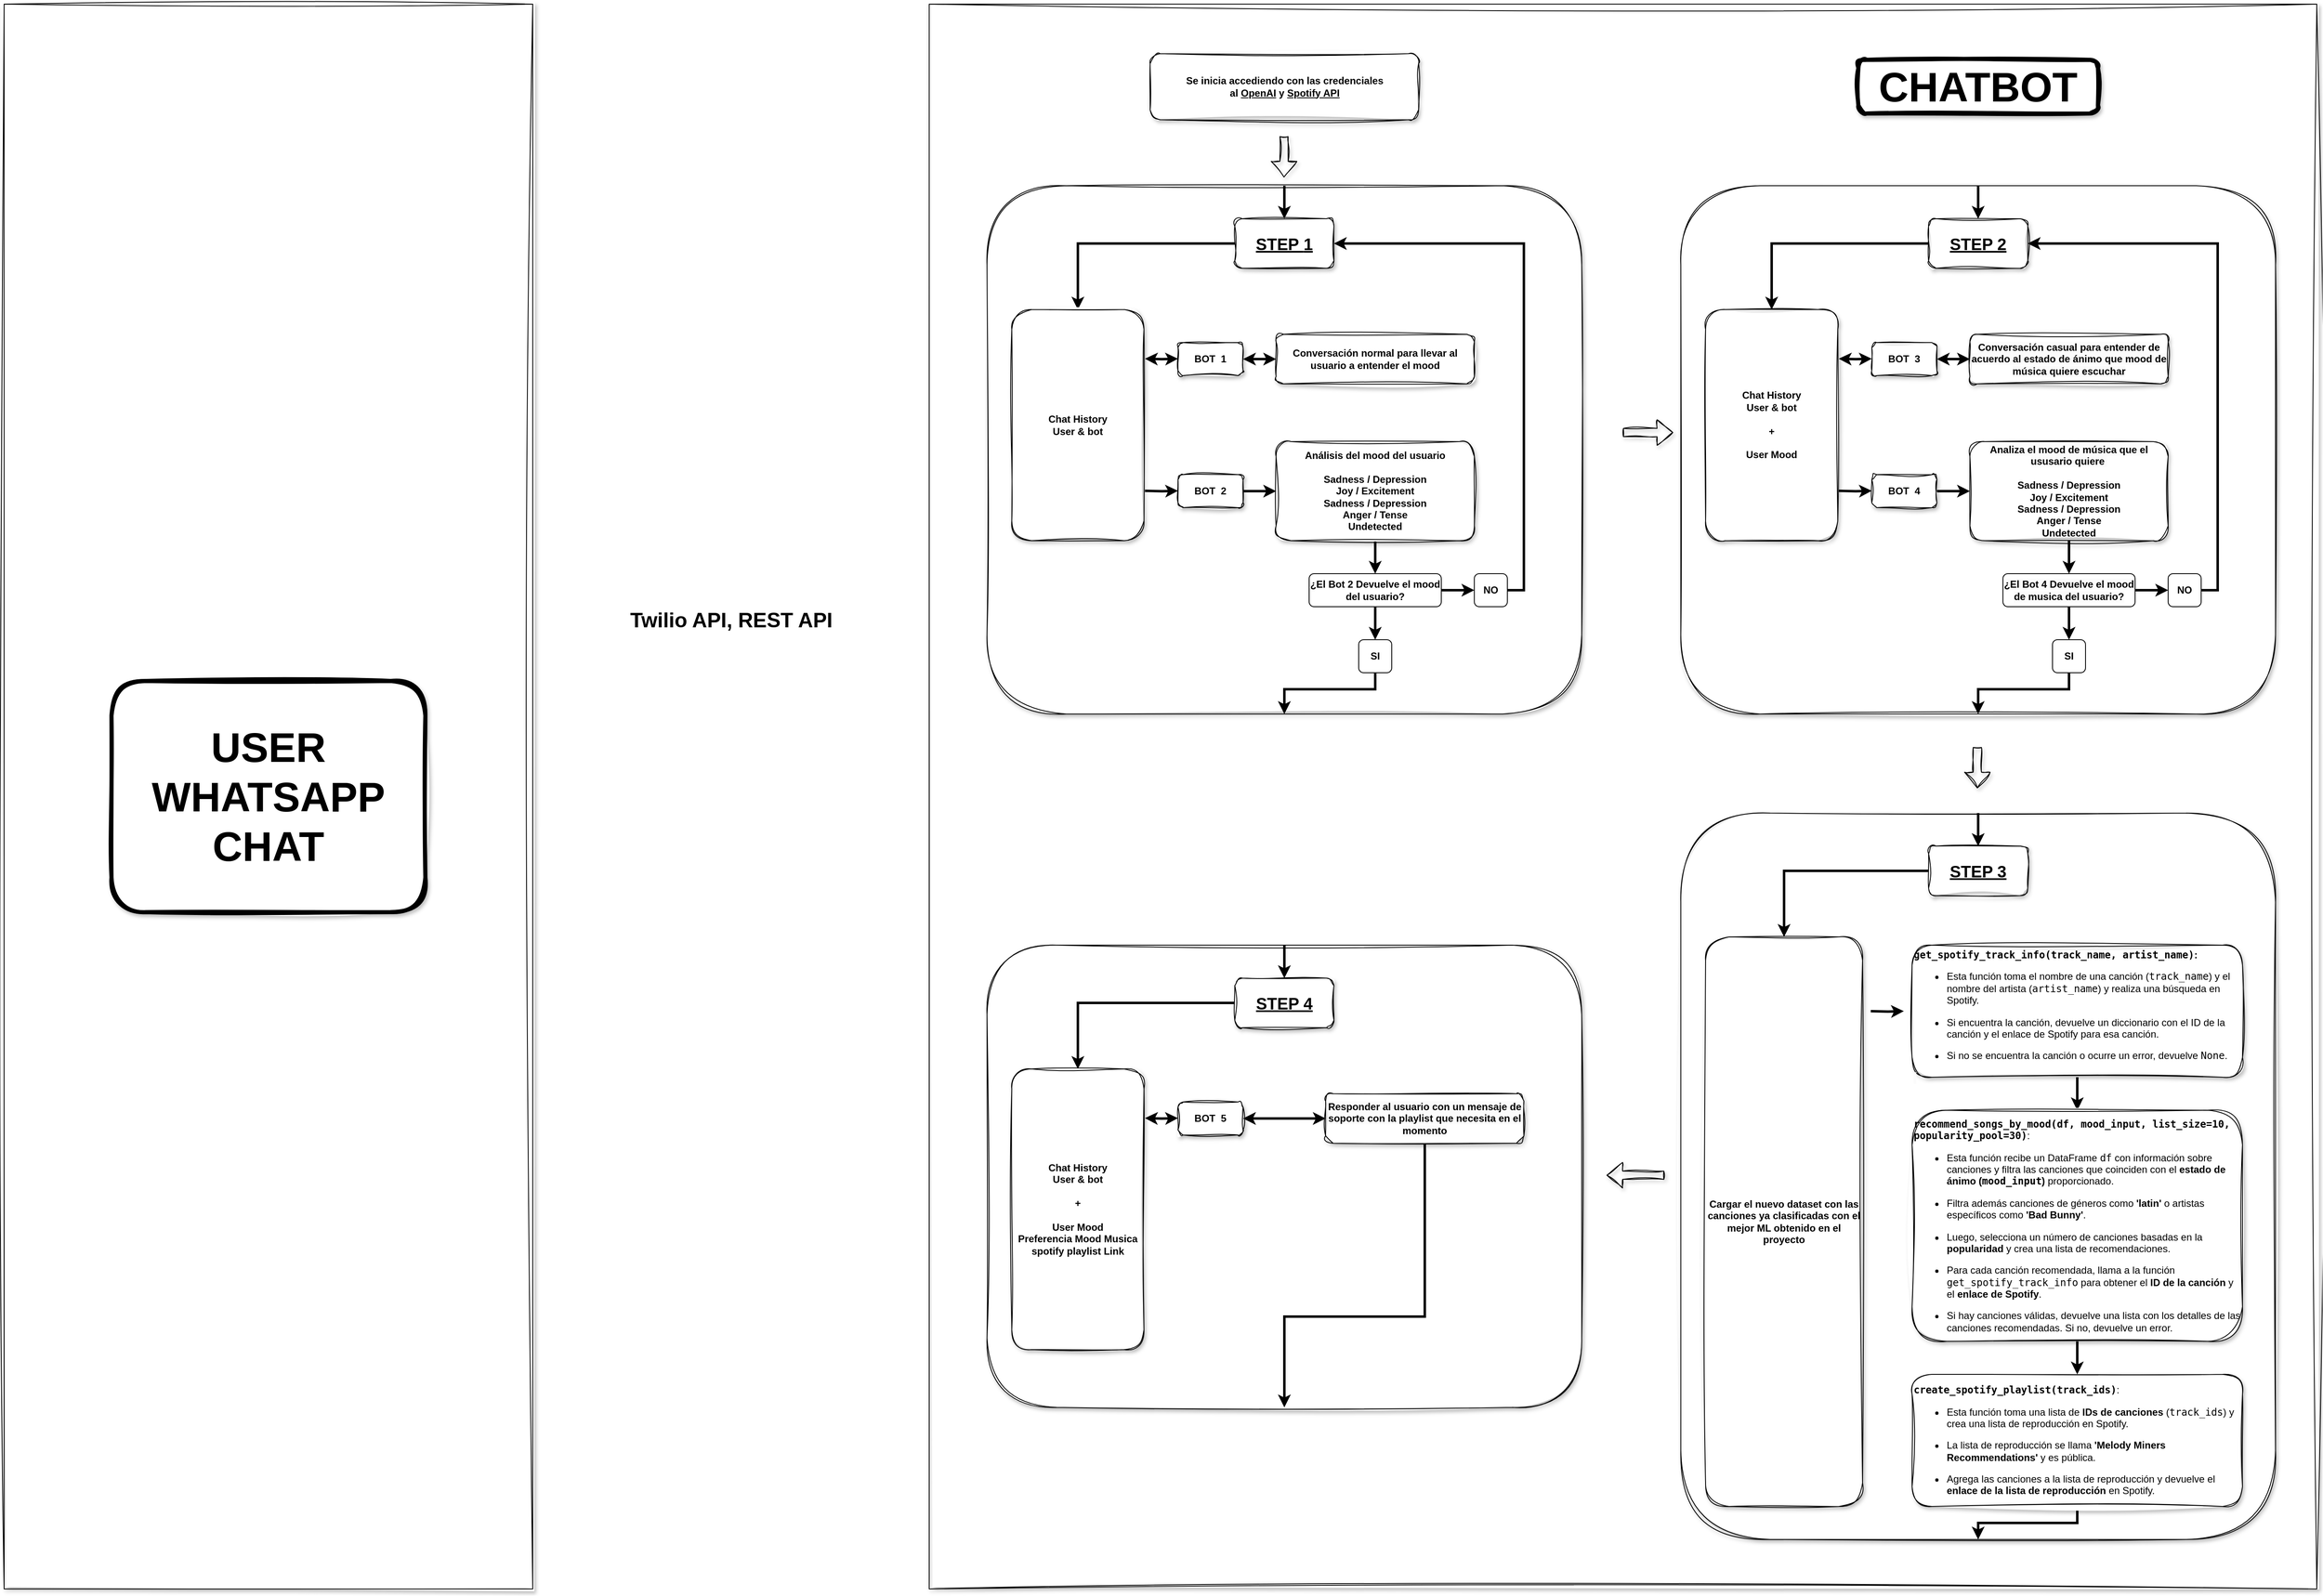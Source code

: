 <mxfile version="26.2.2">
  <diagram name="Pagina-1" id="wyN1VwN4pHTcWlXGs2FL">
    <mxGraphModel dx="5712" dy="3364" grid="1" gridSize="10" guides="1" tooltips="1" connect="1" arrows="1" fold="1" page="1" pageScale="1" pageWidth="3300" pageHeight="2339" math="0" shadow="0">
      <root>
        <mxCell id="0" />
        <mxCell id="1" parent="0" />
        <mxCell id="Ovf7T6jThl39e3ReQagI-115" value="" style="rounded=0;whiteSpace=wrap;html=1;sketch=1;curveFitting=1;jiggle=2;shadow=1;" vertex="1" parent="1">
          <mxGeometry x="1370" y="210" width="1680" height="1920" as="geometry" />
        </mxCell>
        <mxCell id="xM52XFp6zNSZbGLavdWg-8" value="&lt;b&gt;Se inicia accediendo con las credenciales al&amp;nbsp;&lt;u&gt;OpenAI&lt;/u&gt;&amp;nbsp;y&amp;nbsp;&lt;u&gt;Spotify API&lt;/u&gt;&lt;/b&gt;" style="rounded=1;whiteSpace=wrap;html=1;sketch=1;curveFitting=1;jiggle=2;shadow=1;" parent="1" vertex="1">
          <mxGeometry x="1637.5" y="270" width="325" height="80" as="geometry" />
        </mxCell>
        <mxCell id="-m_-jtp-lbjIBYHTF8Le-231" value="" style="rounded=1;whiteSpace=wrap;html=1;sketch=1;curveFitting=1;jiggle=2;shadow=1;" parent="1" vertex="1">
          <mxGeometry x="1440" y="430" width="720" height="640" as="geometry" />
        </mxCell>
        <mxCell id="-m_-jtp-lbjIBYHTF8Le-232" style="edgeStyle=orthogonalEdgeStyle;rounded=0;orthogonalLoop=1;jettySize=auto;html=1;exitX=0.5;exitY=1;exitDx=0;exitDy=0;" parent="1" edge="1">
          <mxGeometry relative="1" as="geometry">
            <mxPoint x="1937.5" y="792.5" as="sourcePoint" />
            <mxPoint x="1937.5" y="792.5" as="targetPoint" />
          </mxGeometry>
        </mxCell>
        <mxCell id="Ovf7T6jThl39e3ReQagI-15" style="edgeStyle=orthogonalEdgeStyle;rounded=0;orthogonalLoop=1;jettySize=auto;html=1;exitX=0;exitY=0.5;exitDx=0;exitDy=0;strokeWidth=3;" edge="1" parent="1" source="-m_-jtp-lbjIBYHTF8Le-236" target="-m_-jtp-lbjIBYHTF8Le-243">
          <mxGeometry relative="1" as="geometry" />
        </mxCell>
        <mxCell id="-m_-jtp-lbjIBYHTF8Le-236" value="&lt;font style=&quot;font-size: 20px;&quot;&gt;&lt;u&gt;&lt;b style=&quot;&quot;&gt;STEP&amp;nbsp;&lt;/b&gt;&lt;b style=&quot;background-color: transparent; color: light-dark(rgb(0, 0, 0), rgb(255, 255, 255));&quot;&gt;1&lt;/b&gt;&lt;/u&gt;&lt;/font&gt;" style="rounded=1;whiteSpace=wrap;html=1;shadow=1;sketch=1;curveFitting=1;jiggle=2;" parent="1" vertex="1">
          <mxGeometry x="1740" y="470" width="120" height="60" as="geometry" />
        </mxCell>
        <mxCell id="-m_-jtp-lbjIBYHTF8Le-237" value="&lt;b&gt;Conversación normal para llevar al usuario a entender el mood&lt;/b&gt;" style="rounded=1;whiteSpace=wrap;html=1;shadow=1;sketch=1;curveFitting=1;jiggle=2;" parent="1" vertex="1">
          <mxGeometry x="1790" y="610" width="240" height="60" as="geometry" />
        </mxCell>
        <mxCell id="Ovf7T6jThl39e3ReQagI-13" style="edgeStyle=orthogonalEdgeStyle;rounded=0;orthogonalLoop=1;jettySize=auto;html=1;exitX=0.5;exitY=1;exitDx=0;exitDy=0;entryX=0.5;entryY=0;entryDx=0;entryDy=0;strokeWidth=3;" edge="1" parent="1" source="-m_-jtp-lbjIBYHTF8Le-239" target="-m_-jtp-lbjIBYHTF8Le-257">
          <mxGeometry relative="1" as="geometry" />
        </mxCell>
        <mxCell id="-m_-jtp-lbjIBYHTF8Le-239" value="&lt;div style=&quot;&quot;&gt;&lt;b style=&quot;background-color: transparent; color: light-dark(rgb(0, 0, 0), rgb(255, 255, 255));&quot;&gt;Análisis del mood del usuario&lt;/b&gt;&lt;/div&gt;&lt;div style=&quot;&quot;&gt;&lt;b style=&quot;background-color: transparent; color: light-dark(rgb(0, 0, 0), rgb(255, 255, 255));&quot;&gt;&lt;br&gt;&lt;/b&gt;&lt;/div&gt;&lt;b style=&quot;background-color: transparent; color: light-dark(rgb(0, 0, 0), rgb(255, 255, 255));&quot;&gt;&lt;div style=&quot;&quot;&gt;&lt;b style=&quot;background-color: transparent; color: light-dark(rgb(0, 0, 0), rgb(255, 255, 255));&quot;&gt;Sadness / Depression&lt;/b&gt;&lt;br&gt;&lt;b style=&quot;background-color: transparent; color: light-dark(rgb(0, 0, 0), rgb(255, 255, 255));&quot;&gt;Joy / Excitement&lt;/b&gt;&lt;br&gt;&lt;b style=&quot;background-color: transparent; color: light-dark(rgb(0, 0, 0), rgb(255, 255, 255));&quot;&gt;Sadness / Depression&lt;/b&gt;&lt;br&gt;&lt;b style=&quot;background-color: transparent; color: light-dark(rgb(0, 0, 0), rgb(255, 255, 255));&quot;&gt;Anger / Tense&lt;/b&gt;&lt;br&gt;&lt;b style=&quot;background-color: transparent; color: light-dark(rgb(0, 0, 0), rgb(255, 255, 255));&quot;&gt;Undetected&lt;/b&gt;&lt;/div&gt;&lt;/b&gt;" style="rounded=1;whiteSpace=wrap;html=1;shadow=1;sketch=1;curveFitting=1;jiggle=2;align=center;" parent="1" vertex="1">
          <mxGeometry x="1790" y="740" width="240" height="120" as="geometry" />
        </mxCell>
        <mxCell id="-m_-jtp-lbjIBYHTF8Le-243" value="&lt;b&gt;Chat History&lt;br&gt;User &amp;amp; bot&lt;/b&gt;" style="rounded=1;whiteSpace=wrap;html=1;shadow=1;sketch=1;curveFitting=1;jiggle=2;" parent="1" vertex="1">
          <mxGeometry x="1470" y="580" width="160" height="280" as="geometry" />
        </mxCell>
        <mxCell id="Ovf7T6jThl39e3ReQagI-23" style="edgeStyle=orthogonalEdgeStyle;rounded=0;orthogonalLoop=1;jettySize=auto;html=1;exitX=0.5;exitY=1;exitDx=0;exitDy=0;strokeWidth=3;" edge="1" parent="1" source="-m_-jtp-lbjIBYHTF8Le-249" target="-m_-jtp-lbjIBYHTF8Le-231">
          <mxGeometry relative="1" as="geometry" />
        </mxCell>
        <mxCell id="-m_-jtp-lbjIBYHTF8Le-249" value="&lt;b&gt;SI&lt;/b&gt;" style="rounded=1;whiteSpace=wrap;html=1;" parent="1" vertex="1">
          <mxGeometry x="1890" y="980" width="40" height="40" as="geometry" />
        </mxCell>
        <mxCell id="Ovf7T6jThl39e3ReQagI-8" style="edgeStyle=orthogonalEdgeStyle;rounded=0;orthogonalLoop=1;jettySize=auto;html=1;exitX=1;exitY=0.5;exitDx=0;exitDy=0;entryX=0;entryY=0.5;entryDx=0;entryDy=0;strokeWidth=3;startArrow=classic;startFill=1;" edge="1" parent="1" source="-m_-jtp-lbjIBYHTF8Le-251" target="-m_-jtp-lbjIBYHTF8Le-237">
          <mxGeometry relative="1" as="geometry" />
        </mxCell>
        <mxCell id="-m_-jtp-lbjIBYHTF8Le-251" value="&lt;b&gt;BOT&amp;nbsp;&amp;nbsp;&lt;/b&gt;&lt;b style=&quot;background-color: transparent; color: light-dark(rgb(0, 0, 0), rgb(255, 255, 255));&quot;&gt;1&lt;/b&gt;" style="rounded=1;whiteSpace=wrap;html=1;shadow=1;sketch=1;curveFitting=1;jiggle=2;" parent="1" vertex="1">
          <mxGeometry x="1671.25" y="620" width="78.75" height="40" as="geometry" />
        </mxCell>
        <mxCell id="Ovf7T6jThl39e3ReQagI-14" style="edgeStyle=orthogonalEdgeStyle;rounded=0;orthogonalLoop=1;jettySize=auto;html=1;exitX=0.5;exitY=1;exitDx=0;exitDy=0;entryX=0.5;entryY=0;entryDx=0;entryDy=0;strokeWidth=3;" edge="1" parent="1" source="-m_-jtp-lbjIBYHTF8Le-257" target="-m_-jtp-lbjIBYHTF8Le-249">
          <mxGeometry relative="1" as="geometry" />
        </mxCell>
        <mxCell id="Ovf7T6jThl39e3ReQagI-17" style="edgeStyle=orthogonalEdgeStyle;rounded=0;orthogonalLoop=1;jettySize=auto;html=1;exitX=1;exitY=0.5;exitDx=0;exitDy=0;entryX=0;entryY=0.5;entryDx=0;entryDy=0;strokeWidth=3;" edge="1" parent="1" source="-m_-jtp-lbjIBYHTF8Le-257" target="Ovf7T6jThl39e3ReQagI-16">
          <mxGeometry relative="1" as="geometry" />
        </mxCell>
        <mxCell id="-m_-jtp-lbjIBYHTF8Le-257" value="&lt;b&gt;¿El Bot 2 Devuelve el mood del usuario?&lt;/b&gt;" style="rounded=1;whiteSpace=wrap;html=1;" parent="1" vertex="1">
          <mxGeometry x="1830" y="900" width="160" height="40" as="geometry" />
        </mxCell>
        <mxCell id="-m_-jtp-lbjIBYHTF8Le-260" style="edgeStyle=orthogonalEdgeStyle;rounded=0;orthogonalLoop=1;jettySize=auto;html=1;exitX=0.5;exitY=1;exitDx=0;exitDy=0;" parent="1" source="-m_-jtp-lbjIBYHTF8Le-257" target="-m_-jtp-lbjIBYHTF8Le-257" edge="1">
          <mxGeometry relative="1" as="geometry" />
        </mxCell>
        <mxCell id="Ovf7T6jThl39e3ReQagI-1" value="" style="shape=flexArrow;endArrow=classic;html=1;rounded=0;sketch=1;curveFitting=1;jiggle=2;shadow=1;" edge="1" parent="1">
          <mxGeometry width="50" height="50" relative="1" as="geometry">
            <mxPoint x="2260" y="1628.75" as="sourcePoint" />
            <mxPoint x="2190" y="1628.75" as="targetPoint" />
          </mxGeometry>
        </mxCell>
        <mxCell id="Ovf7T6jThl39e3ReQagI-9" style="edgeStyle=orthogonalEdgeStyle;rounded=0;orthogonalLoop=1;jettySize=auto;html=1;exitX=1;exitY=0.5;exitDx=0;exitDy=0;entryX=0;entryY=0.5;entryDx=0;entryDy=0;strokeWidth=3;" edge="1" parent="1" source="Ovf7T6jThl39e3ReQagI-6" target="-m_-jtp-lbjIBYHTF8Le-239">
          <mxGeometry relative="1" as="geometry" />
        </mxCell>
        <mxCell id="Ovf7T6jThl39e3ReQagI-6" value="&lt;b&gt;BOT&amp;nbsp; 2&lt;/b&gt;" style="rounded=1;whiteSpace=wrap;html=1;shadow=1;sketch=1;curveFitting=1;jiggle=2;" vertex="1" parent="1">
          <mxGeometry x="1671.25" y="780" width="78.75" height="40" as="geometry" />
        </mxCell>
        <mxCell id="Ovf7T6jThl39e3ReQagI-11" style="edgeStyle=orthogonalEdgeStyle;rounded=0;orthogonalLoop=1;jettySize=auto;html=1;exitX=1;exitY=0.5;exitDx=0;exitDy=0;entryX=0;entryY=0.5;entryDx=0;entryDy=0;strokeWidth=3;startArrow=classic;startFill=1;" edge="1" parent="1">
          <mxGeometry relative="1" as="geometry">
            <mxPoint x="1631.25" y="639.57" as="sourcePoint" />
            <mxPoint x="1671.25" y="639.57" as="targetPoint" />
          </mxGeometry>
        </mxCell>
        <mxCell id="Ovf7T6jThl39e3ReQagI-12" style="edgeStyle=orthogonalEdgeStyle;rounded=0;orthogonalLoop=1;jettySize=auto;html=1;exitX=1;exitY=0.5;exitDx=0;exitDy=0;entryX=0;entryY=0.5;entryDx=0;entryDy=0;strokeWidth=3;" edge="1" parent="1">
          <mxGeometry relative="1" as="geometry">
            <mxPoint x="1631.25" y="799.57" as="sourcePoint" />
            <mxPoint x="1671.25" y="799.57" as="targetPoint" />
          </mxGeometry>
        </mxCell>
        <mxCell id="Ovf7T6jThl39e3ReQagI-18" style="edgeStyle=orthogonalEdgeStyle;rounded=0;orthogonalLoop=1;jettySize=auto;html=1;exitX=1;exitY=0.5;exitDx=0;exitDy=0;entryX=1;entryY=0.5;entryDx=0;entryDy=0;strokeWidth=3;" edge="1" parent="1" source="Ovf7T6jThl39e3ReQagI-16" target="-m_-jtp-lbjIBYHTF8Le-236">
          <mxGeometry relative="1" as="geometry" />
        </mxCell>
        <mxCell id="Ovf7T6jThl39e3ReQagI-16" value="&lt;b&gt;NO&lt;/b&gt;" style="rounded=1;whiteSpace=wrap;html=1;" vertex="1" parent="1">
          <mxGeometry x="2030" y="900" width="40" height="40" as="geometry" />
        </mxCell>
        <mxCell id="Ovf7T6jThl39e3ReQagI-19" value="" style="shape=flexArrow;endArrow=classic;html=1;rounded=0;sketch=1;curveFitting=1;jiggle=2;shadow=1;" edge="1" parent="1">
          <mxGeometry width="50" height="50" relative="1" as="geometry">
            <mxPoint x="1799.57" y="370" as="sourcePoint" />
            <mxPoint x="1799.57" y="420" as="targetPoint" />
          </mxGeometry>
        </mxCell>
        <mxCell id="Ovf7T6jThl39e3ReQagI-24" style="edgeStyle=orthogonalEdgeStyle;rounded=0;orthogonalLoop=1;jettySize=auto;html=1;exitX=0.5;exitY=0;exitDx=0;exitDy=0;entryX=0.5;entryY=0;entryDx=0;entryDy=0;strokeWidth=3;" edge="1" parent="1" source="-m_-jtp-lbjIBYHTF8Le-231" target="-m_-jtp-lbjIBYHTF8Le-236">
          <mxGeometry relative="1" as="geometry" />
        </mxCell>
        <mxCell id="Ovf7T6jThl39e3ReQagI-25" value="" style="rounded=1;whiteSpace=wrap;html=1;sketch=1;curveFitting=1;jiggle=2;shadow=1;" vertex="1" parent="1">
          <mxGeometry x="2280" y="430" width="720" height="640" as="geometry" />
        </mxCell>
        <mxCell id="Ovf7T6jThl39e3ReQagI-26" style="edgeStyle=orthogonalEdgeStyle;rounded=0;orthogonalLoop=1;jettySize=auto;html=1;exitX=0.5;exitY=1;exitDx=0;exitDy=0;" edge="1" parent="1">
          <mxGeometry relative="1" as="geometry">
            <mxPoint x="2777.5" y="792.5" as="sourcePoint" />
            <mxPoint x="2777.5" y="792.5" as="targetPoint" />
          </mxGeometry>
        </mxCell>
        <mxCell id="Ovf7T6jThl39e3ReQagI-27" style="edgeStyle=orthogonalEdgeStyle;rounded=0;orthogonalLoop=1;jettySize=auto;html=1;exitX=0;exitY=0.5;exitDx=0;exitDy=0;strokeWidth=3;" edge="1" parent="1" source="Ovf7T6jThl39e3ReQagI-28" target="Ovf7T6jThl39e3ReQagI-32">
          <mxGeometry relative="1" as="geometry" />
        </mxCell>
        <mxCell id="Ovf7T6jThl39e3ReQagI-28" value="&lt;font style=&quot;font-size: 20px;&quot;&gt;&lt;u&gt;&lt;b style=&quot;&quot;&gt;STEP 2&lt;/b&gt;&lt;/u&gt;&lt;/font&gt;" style="rounded=1;whiteSpace=wrap;html=1;shadow=1;sketch=1;curveFitting=1;jiggle=2;" vertex="1" parent="1">
          <mxGeometry x="2580" y="470" width="120" height="60" as="geometry" />
        </mxCell>
        <mxCell id="Ovf7T6jThl39e3ReQagI-29" value="&lt;b style=&quot;background-color: rgb(251, 251, 251);&quot;&gt;Conversación casual para entender de acuerdo al estado de ánimo que mood de música quiere escuchar&lt;/b&gt;" style="rounded=1;whiteSpace=wrap;html=1;shadow=1;sketch=1;curveFitting=1;jiggle=2;" vertex="1" parent="1">
          <mxGeometry x="2630" y="610" width="240" height="60" as="geometry" />
        </mxCell>
        <mxCell id="Ovf7T6jThl39e3ReQagI-30" style="edgeStyle=orthogonalEdgeStyle;rounded=0;orthogonalLoop=1;jettySize=auto;html=1;exitX=0.5;exitY=1;exitDx=0;exitDy=0;entryX=0.5;entryY=0;entryDx=0;entryDy=0;strokeWidth=3;" edge="1" parent="1" source="Ovf7T6jThl39e3ReQagI-31" target="Ovf7T6jThl39e3ReQagI-39">
          <mxGeometry relative="1" as="geometry" />
        </mxCell>
        <mxCell id="Ovf7T6jThl39e3ReQagI-31" value="&lt;div style=&quot;&quot;&gt;&lt;b style=&quot;background-color: rgb(251, 251, 251);&quot;&gt;Analiza el mood de música que el ususario quiere&amp;nbsp;&lt;/b&gt;&lt;/div&gt;&lt;div style=&quot;&quot;&gt;&lt;b style=&quot;background-color: transparent; color: light-dark(rgb(0, 0, 0), rgb(255, 255, 255));&quot;&gt;&lt;br&gt;&lt;/b&gt;&lt;/div&gt;&lt;b style=&quot;background-color: transparent; color: light-dark(rgb(0, 0, 0), rgb(255, 255, 255));&quot;&gt;&lt;div style=&quot;&quot;&gt;&lt;b style=&quot;background-color: transparent; color: light-dark(rgb(0, 0, 0), rgb(255, 255, 255));&quot;&gt;Sadness / Depression&lt;/b&gt;&lt;br&gt;&lt;b style=&quot;background-color: transparent; color: light-dark(rgb(0, 0, 0), rgb(255, 255, 255));&quot;&gt;Joy / Excitement&lt;/b&gt;&lt;br&gt;&lt;b style=&quot;background-color: transparent; color: light-dark(rgb(0, 0, 0), rgb(255, 255, 255));&quot;&gt;Sadness / Depression&lt;/b&gt;&lt;br&gt;&lt;b style=&quot;background-color: transparent; color: light-dark(rgb(0, 0, 0), rgb(255, 255, 255));&quot;&gt;Anger / Tense&lt;/b&gt;&lt;br&gt;&lt;b style=&quot;background-color: transparent; color: light-dark(rgb(0, 0, 0), rgb(255, 255, 255));&quot;&gt;Undetected&lt;/b&gt;&lt;/div&gt;&lt;/b&gt;" style="rounded=1;whiteSpace=wrap;html=1;shadow=1;sketch=1;curveFitting=1;jiggle=2;align=center;" vertex="1" parent="1">
          <mxGeometry x="2630" y="740" width="240" height="120" as="geometry" />
        </mxCell>
        <mxCell id="Ovf7T6jThl39e3ReQagI-32" value="&lt;b&gt;Chat History&lt;br&gt;User &amp;amp; bot&lt;br&gt;&lt;br&gt;&lt;/b&gt;&lt;div&gt;&lt;b&gt;+&lt;/b&gt;&lt;/div&gt;&lt;div&gt;&lt;b&gt;&lt;br&gt;User Mood&lt;/b&gt;&lt;/div&gt;" style="rounded=1;whiteSpace=wrap;html=1;shadow=1;sketch=1;curveFitting=1;jiggle=2;" vertex="1" parent="1">
          <mxGeometry x="2310" y="580" width="160" height="280" as="geometry" />
        </mxCell>
        <mxCell id="Ovf7T6jThl39e3ReQagI-33" style="edgeStyle=orthogonalEdgeStyle;rounded=0;orthogonalLoop=1;jettySize=auto;html=1;exitX=0.5;exitY=1;exitDx=0;exitDy=0;strokeWidth=3;" edge="1" parent="1" source="Ovf7T6jThl39e3ReQagI-34" target="Ovf7T6jThl39e3ReQagI-25">
          <mxGeometry relative="1" as="geometry" />
        </mxCell>
        <mxCell id="Ovf7T6jThl39e3ReQagI-34" value="&lt;b&gt;SI&lt;/b&gt;" style="rounded=1;whiteSpace=wrap;html=1;" vertex="1" parent="1">
          <mxGeometry x="2730" y="980" width="40" height="40" as="geometry" />
        </mxCell>
        <mxCell id="Ovf7T6jThl39e3ReQagI-35" style="edgeStyle=orthogonalEdgeStyle;rounded=0;orthogonalLoop=1;jettySize=auto;html=1;exitX=1;exitY=0.5;exitDx=0;exitDy=0;entryX=0;entryY=0.5;entryDx=0;entryDy=0;strokeWidth=3;startArrow=classic;startFill=1;" edge="1" parent="1" source="Ovf7T6jThl39e3ReQagI-36" target="Ovf7T6jThl39e3ReQagI-29">
          <mxGeometry relative="1" as="geometry" />
        </mxCell>
        <mxCell id="Ovf7T6jThl39e3ReQagI-36" value="&lt;b&gt;BOT&amp;nbsp; 3&lt;/b&gt;" style="rounded=1;whiteSpace=wrap;html=1;shadow=1;sketch=1;curveFitting=1;jiggle=2;" vertex="1" parent="1">
          <mxGeometry x="2511.25" y="620" width="78.75" height="40" as="geometry" />
        </mxCell>
        <mxCell id="Ovf7T6jThl39e3ReQagI-37" style="edgeStyle=orthogonalEdgeStyle;rounded=0;orthogonalLoop=1;jettySize=auto;html=1;exitX=0.5;exitY=1;exitDx=0;exitDy=0;entryX=0.5;entryY=0;entryDx=0;entryDy=0;strokeWidth=3;" edge="1" parent="1" source="Ovf7T6jThl39e3ReQagI-39" target="Ovf7T6jThl39e3ReQagI-34">
          <mxGeometry relative="1" as="geometry" />
        </mxCell>
        <mxCell id="Ovf7T6jThl39e3ReQagI-38" style="edgeStyle=orthogonalEdgeStyle;rounded=0;orthogonalLoop=1;jettySize=auto;html=1;exitX=1;exitY=0.5;exitDx=0;exitDy=0;entryX=0;entryY=0.5;entryDx=0;entryDy=0;strokeWidth=3;" edge="1" parent="1" source="Ovf7T6jThl39e3ReQagI-39" target="Ovf7T6jThl39e3ReQagI-46">
          <mxGeometry relative="1" as="geometry" />
        </mxCell>
        <mxCell id="Ovf7T6jThl39e3ReQagI-39" value="&lt;b style=&quot;background-color: rgb(251, 251, 251);&quot;&gt;¿El Bot 4 Devuelve el mood de musica del usuario?&lt;/b&gt;" style="rounded=1;whiteSpace=wrap;html=1;" vertex="1" parent="1">
          <mxGeometry x="2670" y="900" width="160" height="40" as="geometry" />
        </mxCell>
        <mxCell id="Ovf7T6jThl39e3ReQagI-40" style="edgeStyle=orthogonalEdgeStyle;rounded=0;orthogonalLoop=1;jettySize=auto;html=1;exitX=0.5;exitY=1;exitDx=0;exitDy=0;" edge="1" parent="1" source="Ovf7T6jThl39e3ReQagI-39" target="Ovf7T6jThl39e3ReQagI-39">
          <mxGeometry relative="1" as="geometry" />
        </mxCell>
        <mxCell id="Ovf7T6jThl39e3ReQagI-41" style="edgeStyle=orthogonalEdgeStyle;rounded=0;orthogonalLoop=1;jettySize=auto;html=1;exitX=1;exitY=0.5;exitDx=0;exitDy=0;entryX=0;entryY=0.5;entryDx=0;entryDy=0;strokeWidth=3;" edge="1" parent="1" source="Ovf7T6jThl39e3ReQagI-42" target="Ovf7T6jThl39e3ReQagI-31">
          <mxGeometry relative="1" as="geometry" />
        </mxCell>
        <mxCell id="Ovf7T6jThl39e3ReQagI-42" value="&lt;b&gt;BOT&amp;nbsp; 4&lt;/b&gt;" style="rounded=1;whiteSpace=wrap;html=1;shadow=1;sketch=1;curveFitting=1;jiggle=2;" vertex="1" parent="1">
          <mxGeometry x="2511.25" y="780" width="78.75" height="40" as="geometry" />
        </mxCell>
        <mxCell id="Ovf7T6jThl39e3ReQagI-43" style="edgeStyle=orthogonalEdgeStyle;rounded=0;orthogonalLoop=1;jettySize=auto;html=1;exitX=1;exitY=0.5;exitDx=0;exitDy=0;entryX=0;entryY=0.5;entryDx=0;entryDy=0;strokeWidth=3;startArrow=classic;startFill=1;" edge="1" parent="1">
          <mxGeometry relative="1" as="geometry">
            <mxPoint x="2471.25" y="639.57" as="sourcePoint" />
            <mxPoint x="2511.25" y="639.57" as="targetPoint" />
          </mxGeometry>
        </mxCell>
        <mxCell id="Ovf7T6jThl39e3ReQagI-44" style="edgeStyle=orthogonalEdgeStyle;rounded=0;orthogonalLoop=1;jettySize=auto;html=1;exitX=1;exitY=0.5;exitDx=0;exitDy=0;entryX=0;entryY=0.5;entryDx=0;entryDy=0;strokeWidth=3;" edge="1" parent="1">
          <mxGeometry relative="1" as="geometry">
            <mxPoint x="2471.25" y="799.57" as="sourcePoint" />
            <mxPoint x="2511.25" y="799.57" as="targetPoint" />
          </mxGeometry>
        </mxCell>
        <mxCell id="Ovf7T6jThl39e3ReQagI-45" style="edgeStyle=orthogonalEdgeStyle;rounded=0;orthogonalLoop=1;jettySize=auto;html=1;exitX=1;exitY=0.5;exitDx=0;exitDy=0;entryX=1;entryY=0.5;entryDx=0;entryDy=0;strokeWidth=3;" edge="1" parent="1" source="Ovf7T6jThl39e3ReQagI-46" target="Ovf7T6jThl39e3ReQagI-28">
          <mxGeometry relative="1" as="geometry" />
        </mxCell>
        <mxCell id="Ovf7T6jThl39e3ReQagI-46" value="&lt;b&gt;NO&lt;/b&gt;" style="rounded=1;whiteSpace=wrap;html=1;" vertex="1" parent="1">
          <mxGeometry x="2870" y="900" width="40" height="40" as="geometry" />
        </mxCell>
        <mxCell id="Ovf7T6jThl39e3ReQagI-47" style="edgeStyle=orthogonalEdgeStyle;rounded=0;orthogonalLoop=1;jettySize=auto;html=1;exitX=0.5;exitY=0;exitDx=0;exitDy=0;entryX=0.5;entryY=0;entryDx=0;entryDy=0;strokeWidth=3;" edge="1" parent="1" source="Ovf7T6jThl39e3ReQagI-25" target="Ovf7T6jThl39e3ReQagI-28">
          <mxGeometry relative="1" as="geometry" />
        </mxCell>
        <mxCell id="Ovf7T6jThl39e3ReQagI-48" value="" style="shape=flexArrow;endArrow=classic;html=1;rounded=0;sketch=1;curveFitting=1;jiggle=2;shadow=1;" edge="1" parent="1">
          <mxGeometry width="50" height="50" relative="1" as="geometry">
            <mxPoint x="2639" y="1110" as="sourcePoint" />
            <mxPoint x="2639" y="1160" as="targetPoint" />
          </mxGeometry>
        </mxCell>
        <mxCell id="Ovf7T6jThl39e3ReQagI-49" value="" style="rounded=1;whiteSpace=wrap;html=1;sketch=1;curveFitting=1;jiggle=2;shadow=1;" vertex="1" parent="1">
          <mxGeometry x="2280" y="1190" width="720" height="880" as="geometry" />
        </mxCell>
        <mxCell id="Ovf7T6jThl39e3ReQagI-50" style="edgeStyle=orthogonalEdgeStyle;rounded=0;orthogonalLoop=1;jettySize=auto;html=1;exitX=0.5;exitY=1;exitDx=0;exitDy=0;" edge="1" parent="1">
          <mxGeometry relative="1" as="geometry">
            <mxPoint x="2817.5" y="1552.5" as="sourcePoint" />
            <mxPoint x="2817.5" y="1552.5" as="targetPoint" />
          </mxGeometry>
        </mxCell>
        <mxCell id="Ovf7T6jThl39e3ReQagI-51" style="edgeStyle=orthogonalEdgeStyle;rounded=0;orthogonalLoop=1;jettySize=auto;html=1;exitX=0;exitY=0.5;exitDx=0;exitDy=0;strokeWidth=3;" edge="1" parent="1" source="Ovf7T6jThl39e3ReQagI-52" target="Ovf7T6jThl39e3ReQagI-56">
          <mxGeometry relative="1" as="geometry" />
        </mxCell>
        <mxCell id="Ovf7T6jThl39e3ReQagI-52" value="&lt;font style=&quot;font-size: 20px;&quot;&gt;&lt;u&gt;&lt;b style=&quot;&quot;&gt;STEP 3&lt;/b&gt;&lt;/u&gt;&lt;/font&gt;" style="rounded=1;whiteSpace=wrap;html=1;shadow=1;sketch=1;curveFitting=1;jiggle=2;" vertex="1" parent="1">
          <mxGeometry x="2580" y="1230" width="120" height="60" as="geometry" />
        </mxCell>
        <mxCell id="Ovf7T6jThl39e3ReQagI-56" value="&lt;b&gt;Cargar el nuevo dataset con las canciones ya clasificadas con el mejor ML obtenido en el proyecto&lt;/b&gt;" style="rounded=1;whiteSpace=wrap;html=1;shadow=1;sketch=1;curveFitting=1;jiggle=2;" vertex="1" parent="1">
          <mxGeometry x="2310" y="1340" width="190" height="690" as="geometry" />
        </mxCell>
        <mxCell id="Ovf7T6jThl39e3ReQagI-77" style="edgeStyle=orthogonalEdgeStyle;rounded=0;orthogonalLoop=1;jettySize=auto;html=1;exitX=0.5;exitY=1;exitDx=0;exitDy=0;entryX=0.5;entryY=0;entryDx=0;entryDy=0;strokeWidth=3;" edge="1" parent="1" source="Ovf7T6jThl39e3ReQagI-74" target="Ovf7T6jThl39e3ReQagI-75">
          <mxGeometry relative="1" as="geometry" />
        </mxCell>
        <mxCell id="Ovf7T6jThl39e3ReQagI-83" value="" style="edgeStyle=orthogonalEdgeStyle;rounded=0;orthogonalLoop=1;jettySize=auto;html=1;" edge="1" parent="1" source="Ovf7T6jThl39e3ReQagI-74" target="Ovf7T6jThl39e3ReQagI-75">
          <mxGeometry relative="1" as="geometry" />
        </mxCell>
        <mxCell id="Ovf7T6jThl39e3ReQagI-74" value="&lt;span style=&quot;background-color: rgb(251, 251, 251);&quot;&gt;&lt;p style=&quot;font-weight: bold;&quot; class=&quot;&quot; data-end=&quot;310&quot; data-start=&quot;256&quot;&gt;&lt;strong data-end=&quot;309&quot; data-start=&quot;256&quot;&gt;&lt;code data-end=&quot;307&quot; data-start=&quot;258&quot;&gt;get_spotify_track_info(track_name, artist_name)&lt;/code&gt;&lt;/strong&gt;:&lt;/p&gt;&lt;ul style=&quot;&quot; data-end=&quot;646&quot; data-start=&quot;314&quot;&gt;&lt;li style=&quot;&quot; class=&quot;&quot; data-end=&quot;448&quot; data-start=&quot;314&quot;&gt;&lt;p style=&quot;&quot; class=&quot;&quot; data-end=&quot;448&quot; data-start=&quot;316&quot;&gt;Esta función toma el nombre de una canción (&lt;code style=&quot;&quot; data-end=&quot;372&quot; data-start=&quot;360&quot;&gt;track_name&lt;/code&gt;) y el nombre del artista (&lt;code style=&quot;&quot; data-end=&quot;412&quot; data-start=&quot;399&quot;&gt;artist_name&lt;/code&gt;) y realiza una búsqueda en Spotify.&lt;/p&gt;&lt;/li&gt;&lt;li style=&quot;&quot; class=&quot;&quot; data-end=&quot;575&quot; data-start=&quot;452&quot;&gt;&lt;p class=&quot;&quot; data-end=&quot;575&quot; data-start=&quot;454&quot;&gt;Si encuentra la canción, devuelve un diccionario con el &lt;span data-end=&quot;530&quot; data-start=&quot;510&quot;&gt;ID de la canción&lt;/span&gt; y el &lt;span data-end=&quot;557&quot; data-start=&quot;536&quot;&gt;enlace de Spotify&lt;/span&gt; para esa canción.&lt;/p&gt;&lt;/li&gt;&lt;li style=&quot;&quot; class=&quot;&quot; data-end=&quot;646&quot; data-start=&quot;579&quot;&gt;&lt;p style=&quot;&quot; class=&quot;&quot; data-end=&quot;646&quot; data-start=&quot;581&quot;&gt;Si no se encuentra la canción o ocurre un error, devuelve &lt;code style=&quot;&quot; data-end=&quot;645&quot; data-start=&quot;639&quot;&gt;None&lt;/code&gt;.&lt;/p&gt;&lt;/li&gt;&lt;/ul&gt;&lt;b&gt;&amp;nbsp;&lt;/b&gt;&lt;/span&gt;" style="rounded=1;whiteSpace=wrap;html=1;shadow=1;sketch=1;curveFitting=1;jiggle=2;align=left;" vertex="1" parent="1">
          <mxGeometry x="2560" y="1350" width="400" height="160" as="geometry" />
        </mxCell>
        <mxCell id="Ovf7T6jThl39e3ReQagI-78" style="edgeStyle=orthogonalEdgeStyle;rounded=0;orthogonalLoop=1;jettySize=auto;html=1;exitX=0.5;exitY=1;exitDx=0;exitDy=0;strokeWidth=3;" edge="1" parent="1" source="Ovf7T6jThl39e3ReQagI-75" target="Ovf7T6jThl39e3ReQagI-76">
          <mxGeometry relative="1" as="geometry" />
        </mxCell>
        <mxCell id="Ovf7T6jThl39e3ReQagI-75" value="&lt;span style=&quot;background-color: rgb(251, 251, 251);&quot;&gt;&lt;p class=&quot;&quot; data-end=&quot;731&quot; data-start=&quot;651&quot;&gt;&lt;strong data-end=&quot;730&quot; data-start=&quot;651&quot;&gt;&lt;code data-end=&quot;728&quot; data-start=&quot;653&quot;&gt;recommend_songs_by_mood(df, mood_input, list_size=10, popularity_pool=30)&lt;/code&gt;&lt;/strong&gt;:&lt;/p&gt;&lt;ul data-end=&quot;1384&quot; data-start=&quot;735&quot;&gt;&lt;li class=&quot;&quot; data-end=&quot;900&quot; data-start=&quot;735&quot;&gt;&lt;p class=&quot;&quot; data-end=&quot;900&quot; data-start=&quot;737&quot;&gt;Esta función recibe un DataFrame &lt;code data-end=&quot;774&quot; data-start=&quot;770&quot;&gt;df&lt;/code&gt; con información sobre canciones y filtra las canciones que coinciden con el &lt;strong data-end=&quot;885&quot; data-start=&quot;851&quot;&gt;estado de ánimo (&lt;code data-end=&quot;882&quot; data-start=&quot;870&quot;&gt;mood_input&lt;/code&gt;)&lt;/strong&gt; proporcionado.&lt;/p&gt;&lt;/li&gt;&lt;li class=&quot;&quot; data-end=&quot;1002&quot; data-start=&quot;904&quot;&gt;&lt;p class=&quot;&quot; data-end=&quot;1002&quot; data-start=&quot;906&quot;&gt;Filtra además canciones de géneros como &lt;strong data-end=&quot;957&quot; data-start=&quot;946&quot;&gt;&#39;latin&#39;&lt;/strong&gt; o artistas específicos como &lt;strong data-end=&quot;1001&quot; data-start=&quot;986&quot;&gt;&#39;Bad Bunny&#39;&lt;/strong&gt;.&lt;/p&gt;&lt;/li&gt;&lt;li class=&quot;&quot; data-end=&quot;1115&quot; data-start=&quot;1006&quot;&gt;&lt;p class=&quot;&quot; data-end=&quot;1115&quot; data-start=&quot;1008&quot;&gt;Luego, selecciona un número de canciones basadas en la &lt;strong data-end=&quot;1078&quot; data-start=&quot;1063&quot;&gt;popularidad&lt;/strong&gt; y crea una lista de recomendaciones.&lt;/p&gt;&lt;/li&gt;&lt;li class=&quot;&quot; data-end=&quot;1260&quot; data-start=&quot;1119&quot;&gt;&lt;p class=&quot;&quot; data-end=&quot;1260&quot; data-start=&quot;1121&quot;&gt;Para cada canción recomendada, llama a la función &lt;code data-end=&quot;1195&quot; data-start=&quot;1171&quot;&gt;get_spotify_track_info&lt;/code&gt; para obtener el &lt;strong data-end=&quot;1232&quot; data-start=&quot;1212&quot;&gt;ID de la canción&lt;/strong&gt; y el &lt;strong data-end=&quot;1259&quot; data-start=&quot;1238&quot;&gt;enlace de Spotify&lt;/strong&gt;.&lt;/p&gt;&lt;/li&gt;&lt;li class=&quot;&quot; data-end=&quot;1384&quot; data-start=&quot;1264&quot;&gt;&lt;p class=&quot;&quot; data-end=&quot;1384&quot; data-start=&quot;1266&quot;&gt;Si hay canciones válidas, devuelve una lista con los detalles de las canciones recomendadas. Si no, devuelve un error.&lt;/p&gt;&lt;/li&gt;&lt;/ul&gt;&lt;/span&gt;" style="rounded=1;whiteSpace=wrap;html=1;shadow=1;sketch=1;curveFitting=1;jiggle=2;align=left;" vertex="1" parent="1">
          <mxGeometry x="2560" y="1550" width="400" height="280" as="geometry" />
        </mxCell>
        <mxCell id="Ovf7T6jThl39e3ReQagI-89" style="edgeStyle=orthogonalEdgeStyle;rounded=0;orthogonalLoop=1;jettySize=auto;html=1;exitX=0.5;exitY=1;exitDx=0;exitDy=0;entryX=0.5;entryY=1;entryDx=0;entryDy=0;strokeWidth=3;" edge="1" parent="1" source="Ovf7T6jThl39e3ReQagI-76" target="Ovf7T6jThl39e3ReQagI-49">
          <mxGeometry relative="1" as="geometry">
            <Array as="points">
              <mxPoint x="2760" y="2050" />
              <mxPoint x="2640" y="2050" />
            </Array>
          </mxGeometry>
        </mxCell>
        <mxCell id="Ovf7T6jThl39e3ReQagI-76" value="&lt;span style=&quot;background-color: rgb(251, 251, 251);&quot;&gt;&lt;p class=&quot;&quot; data-end=&quot;1430&quot; data-start=&quot;1389&quot;&gt;&lt;strong data-end=&quot;1429&quot; data-start=&quot;1389&quot;&gt;&lt;code data-end=&quot;1427&quot; data-start=&quot;1391&quot;&gt;create_spotify_playlist(track_ids)&lt;/code&gt;&lt;/strong&gt;:&lt;/p&gt;&lt;ul data-end=&quot;1753&quot; data-start=&quot;1434&quot;&gt;&lt;li class=&quot;&quot; data-end=&quot;1546&quot; data-start=&quot;1434&quot;&gt;&lt;p class=&quot;&quot; data-end=&quot;1546&quot; data-start=&quot;1436&quot;&gt;Esta función toma una lista de &lt;strong data-end=&quot;1487&quot; data-start=&quot;1467&quot;&gt;IDs de canciones&lt;/strong&gt; (&lt;code data-end=&quot;1500&quot; data-start=&quot;1489&quot;&gt;track_ids&lt;/code&gt;) y crea una lista de reproducción en Spotify.&lt;/p&gt;&lt;/li&gt;&lt;li class=&quot;&quot; data-end=&quot;1635&quot; data-start=&quot;1550&quot;&gt;&lt;p class=&quot;&quot; data-end=&quot;1635&quot; data-start=&quot;1552&quot;&gt;La lista de reproducción se llama &lt;strong data-end=&quot;1621&quot; data-start=&quot;1586&quot;&gt;&#39;Melody Miners Recommendations&#39;&lt;/strong&gt; y es pública.&lt;/p&gt;&lt;/li&gt;&lt;li class=&quot;&quot; data-end=&quot;1753&quot; data-start=&quot;1639&quot;&gt;&lt;p class=&quot;&quot; data-end=&quot;1753&quot; data-start=&quot;1641&quot;&gt;Agrega las canciones a la lista de reproducción y devuelve el &lt;strong data-end=&quot;1741&quot; data-start=&quot;1703&quot;&gt;enlace de la lista de reproducción&lt;/strong&gt; en Spotify.&lt;/p&gt;&lt;/li&gt;&lt;/ul&gt;&lt;/span&gt;" style="rounded=1;whiteSpace=wrap;html=1;shadow=1;sketch=1;curveFitting=1;jiggle=2;align=left;" vertex="1" parent="1">
          <mxGeometry x="2560" y="1870" width="400" height="160" as="geometry" />
        </mxCell>
        <mxCell id="Ovf7T6jThl39e3ReQagI-84" value="" style="edgeStyle=orthogonalEdgeStyle;rounded=0;orthogonalLoop=1;jettySize=auto;html=1;strokeWidth=3;" edge="1" parent="1">
          <mxGeometry relative="1" as="geometry">
            <mxPoint x="2510" y="1430" as="sourcePoint" />
            <mxPoint x="2550" y="1430" as="targetPoint" />
          </mxGeometry>
        </mxCell>
        <mxCell id="Ovf7T6jThl39e3ReQagI-87" style="edgeStyle=orthogonalEdgeStyle;rounded=0;orthogonalLoop=1;jettySize=auto;html=1;exitX=0.5;exitY=0;exitDx=0;exitDy=0;entryX=0.5;entryY=0;entryDx=0;entryDy=0;strokeWidth=3;" edge="1" parent="1" source="Ovf7T6jThl39e3ReQagI-49" target="Ovf7T6jThl39e3ReQagI-52">
          <mxGeometry relative="1" as="geometry" />
        </mxCell>
        <mxCell id="Ovf7T6jThl39e3ReQagI-90" value="" style="rounded=1;whiteSpace=wrap;html=1;sketch=1;curveFitting=1;jiggle=2;shadow=1;" vertex="1" parent="1">
          <mxGeometry x="1440" y="1350" width="720" height="560" as="geometry" />
        </mxCell>
        <mxCell id="Ovf7T6jThl39e3ReQagI-91" style="edgeStyle=orthogonalEdgeStyle;rounded=0;orthogonalLoop=1;jettySize=auto;html=1;exitX=0.5;exitY=1;exitDx=0;exitDy=0;" edge="1" parent="1">
          <mxGeometry relative="1" as="geometry">
            <mxPoint x="1937.5" y="1712.5" as="sourcePoint" />
            <mxPoint x="1937.5" y="1712.5" as="targetPoint" />
          </mxGeometry>
        </mxCell>
        <mxCell id="Ovf7T6jThl39e3ReQagI-92" style="edgeStyle=orthogonalEdgeStyle;rounded=0;orthogonalLoop=1;jettySize=auto;html=1;exitX=0;exitY=0.5;exitDx=0;exitDy=0;strokeWidth=3;" edge="1" parent="1" source="Ovf7T6jThl39e3ReQagI-93" target="Ovf7T6jThl39e3ReQagI-97">
          <mxGeometry relative="1" as="geometry" />
        </mxCell>
        <mxCell id="Ovf7T6jThl39e3ReQagI-93" value="&lt;font style=&quot;font-size: 20px;&quot;&gt;&lt;u&gt;&lt;b style=&quot;&quot;&gt;STEP 4&lt;/b&gt;&lt;/u&gt;&lt;/font&gt;" style="rounded=1;whiteSpace=wrap;html=1;shadow=1;sketch=1;curveFitting=1;jiggle=2;" vertex="1" parent="1">
          <mxGeometry x="1740" y="1390" width="120" height="60" as="geometry" />
        </mxCell>
        <mxCell id="Ovf7T6jThl39e3ReQagI-113" style="edgeStyle=orthogonalEdgeStyle;rounded=0;orthogonalLoop=1;jettySize=auto;html=1;exitX=0.5;exitY=1;exitDx=0;exitDy=0;entryX=0.5;entryY=1;entryDx=0;entryDy=0;strokeWidth=3;" edge="1" parent="1" source="Ovf7T6jThl39e3ReQagI-94" target="Ovf7T6jThl39e3ReQagI-90">
          <mxGeometry relative="1" as="geometry">
            <Array as="points">
              <mxPoint x="1970" y="1800" />
              <mxPoint x="1800" y="1800" />
            </Array>
          </mxGeometry>
        </mxCell>
        <mxCell id="Ovf7T6jThl39e3ReQagI-94" value="&lt;b style=&quot;background-color: rgb(251, 251, 251);&quot;&gt;Responder al usuario con un mensaje de soporte con la playlist que necesita en el momento&lt;/b&gt;" style="rounded=1;whiteSpace=wrap;html=1;shadow=1;sketch=1;curveFitting=1;jiggle=2;" vertex="1" parent="1">
          <mxGeometry x="1850" y="1530" width="240" height="60" as="geometry" />
        </mxCell>
        <mxCell id="Ovf7T6jThl39e3ReQagI-97" value="&lt;b&gt;Chat History&lt;br&gt;User &amp;amp; bot&lt;br&gt;&lt;br&gt;&lt;/b&gt;&lt;div&gt;&lt;b&gt;+&lt;/b&gt;&lt;/div&gt;&lt;div&gt;&lt;b&gt;&lt;br&gt;User Mood&lt;br&gt;Preferencia Mood Musica&lt;/b&gt;&lt;/div&gt;&lt;div&gt;&lt;b&gt;spotify playlist Link&lt;/b&gt;&lt;/div&gt;" style="rounded=1;whiteSpace=wrap;html=1;shadow=1;sketch=1;curveFitting=1;jiggle=2;" vertex="1" parent="1">
          <mxGeometry x="1470" y="1500" width="160" height="340" as="geometry" />
        </mxCell>
        <mxCell id="Ovf7T6jThl39e3ReQagI-100" style="edgeStyle=orthogonalEdgeStyle;rounded=0;orthogonalLoop=1;jettySize=auto;html=1;exitX=1;exitY=0.5;exitDx=0;exitDy=0;entryX=0;entryY=0.5;entryDx=0;entryDy=0;strokeWidth=3;startArrow=classic;startFill=1;" edge="1" parent="1" source="Ovf7T6jThl39e3ReQagI-101" target="Ovf7T6jThl39e3ReQagI-94">
          <mxGeometry relative="1" as="geometry" />
        </mxCell>
        <mxCell id="Ovf7T6jThl39e3ReQagI-101" value="&lt;b&gt;BOT&amp;nbsp; 5&lt;/b&gt;" style="rounded=1;whiteSpace=wrap;html=1;shadow=1;sketch=1;curveFitting=1;jiggle=2;" vertex="1" parent="1">
          <mxGeometry x="1671.25" y="1540" width="78.75" height="40" as="geometry" />
        </mxCell>
        <mxCell id="Ovf7T6jThl39e3ReQagI-105" style="edgeStyle=orthogonalEdgeStyle;rounded=0;orthogonalLoop=1;jettySize=auto;html=1;exitX=0.5;exitY=1;exitDx=0;exitDy=0;" edge="1" parent="1">
          <mxGeometry relative="1" as="geometry">
            <mxPoint x="1910" y="1860" as="sourcePoint" />
            <mxPoint x="1910" y="1860" as="targetPoint" />
          </mxGeometry>
        </mxCell>
        <mxCell id="Ovf7T6jThl39e3ReQagI-108" style="edgeStyle=orthogonalEdgeStyle;rounded=0;orthogonalLoop=1;jettySize=auto;html=1;exitX=1;exitY=0.5;exitDx=0;exitDy=0;entryX=0;entryY=0.5;entryDx=0;entryDy=0;strokeWidth=3;startArrow=classic;startFill=1;" edge="1" parent="1">
          <mxGeometry relative="1" as="geometry">
            <mxPoint x="1631.25" y="1559.57" as="sourcePoint" />
            <mxPoint x="1671.25" y="1559.57" as="targetPoint" />
          </mxGeometry>
        </mxCell>
        <mxCell id="Ovf7T6jThl39e3ReQagI-112" style="edgeStyle=orthogonalEdgeStyle;rounded=0;orthogonalLoop=1;jettySize=auto;html=1;exitX=0.5;exitY=0;exitDx=0;exitDy=0;entryX=0.5;entryY=0;entryDx=0;entryDy=0;strokeWidth=3;" edge="1" parent="1" source="Ovf7T6jThl39e3ReQagI-90" target="Ovf7T6jThl39e3ReQagI-93">
          <mxGeometry relative="1" as="geometry" />
        </mxCell>
        <mxCell id="Ovf7T6jThl39e3ReQagI-114" value="" style="shape=flexArrow;endArrow=classic;html=1;rounded=0;sketch=1;curveFitting=1;jiggle=2;shadow=1;" edge="1" parent="1">
          <mxGeometry width="50" height="50" relative="1" as="geometry">
            <mxPoint x="2210" y="729" as="sourcePoint" />
            <mxPoint x="2270.77" y="729" as="targetPoint" />
          </mxGeometry>
        </mxCell>
        <mxCell id="Ovf7T6jThl39e3ReQagI-116" value="&lt;font style=&quot;font-size: 50px;&quot;&gt;&lt;b style=&quot;&quot;&gt;CHATBOT&lt;/b&gt;&lt;/font&gt;" style="text;html=1;align=center;verticalAlign=middle;whiteSpace=wrap;rounded=1;strokeColor=default;fillColor=default;strokeWidth=5;shadow=1;sketch=1;curveFitting=1;jiggle=2;" vertex="1" parent="1">
          <mxGeometry x="2495" y="277.5" width="290" height="65" as="geometry" />
        </mxCell>
        <mxCell id="Ovf7T6jThl39e3ReQagI-117" value="" style="rounded=0;whiteSpace=wrap;html=1;sketch=1;curveFitting=1;jiggle=2;shadow=1;" vertex="1" parent="1">
          <mxGeometry x="250" y="210" width="640" height="1920" as="geometry" />
        </mxCell>
        <mxCell id="Ovf7T6jThl39e3ReQagI-118" value="&lt;font style=&quot;font-size: 50px;&quot;&gt;&lt;b style=&quot;&quot;&gt;USER WHATSAPP CHAT&lt;/b&gt;&lt;/font&gt;" style="text;html=1;align=center;verticalAlign=middle;whiteSpace=wrap;rounded=1;strokeColor=default;fillColor=default;strokeWidth=5;shadow=1;sketch=1;curveFitting=1;jiggle=2;" vertex="1" parent="1">
          <mxGeometry x="380" y="1030" width="380" height="280" as="geometry" />
        </mxCell>
        <mxCell id="Ovf7T6jThl39e3ReQagI-120" value="" style="shape=image;verticalLabelPosition=bottom;labelBackgroundColor=default;verticalAlign=top;aspect=fixed;imageAspect=0;image=https://cdn-icons-png.flaticon.com/512/3413/3413115.png;" vertex="1" parent="1">
          <mxGeometry x="930" y="990" width="400" height="400" as="geometry" />
        </mxCell>
        <mxCell id="Ovf7T6jThl39e3ReQagI-121" value="&lt;font style=&quot;font-size: 25px;&quot;&gt;&lt;b&gt;Twilio API, REST API&lt;/b&gt;&lt;/font&gt;" style="text;html=1;align=center;verticalAlign=middle;whiteSpace=wrap;rounded=0;" vertex="1" parent="1">
          <mxGeometry x="997.5" y="940" width="265" height="30" as="geometry" />
        </mxCell>
      </root>
    </mxGraphModel>
  </diagram>
</mxfile>
